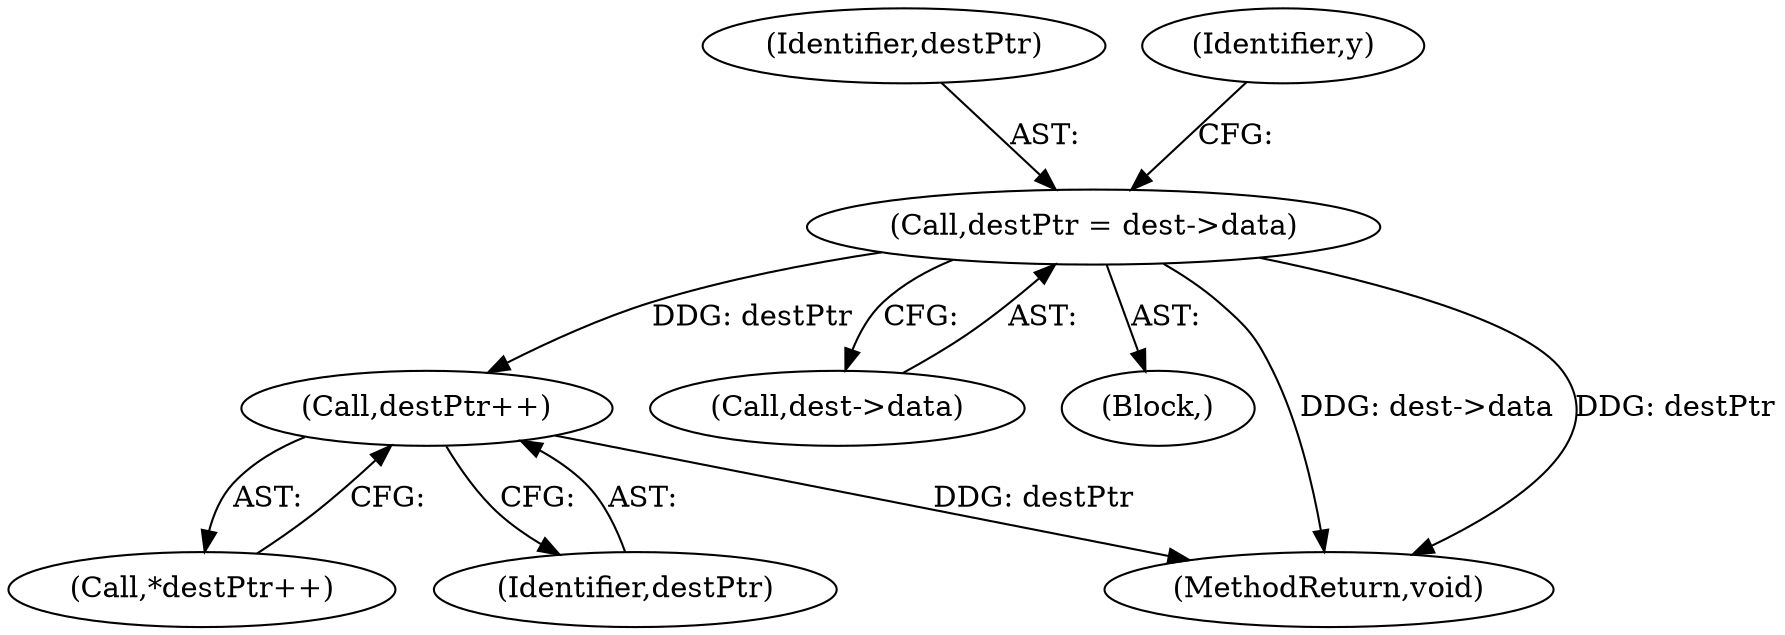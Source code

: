 digraph "1_poppler_957aa252912cde85d76c41e9710b33425a82b696@pointer" {
"1000166" [label="(Call,destPtr = dest->data)"];
"1000282" [label="(Call,destPtr++)"];
"1000168" [label="(Call,dest->data)"];
"1000282" [label="(Call,destPtr++)"];
"1000281" [label="(Call,*destPtr++)"];
"1000283" [label="(Identifier,destPtr)"];
"1000166" [label="(Call,destPtr = dest->data)"];
"1000167" [label="(Identifier,destPtr)"];
"1000173" [label="(Identifier,y)"];
"1000162" [label="(Block,)"];
"1000291" [label="(MethodReturn,void)"];
"1000166" -> "1000162"  [label="AST: "];
"1000166" -> "1000168"  [label="CFG: "];
"1000167" -> "1000166"  [label="AST: "];
"1000168" -> "1000166"  [label="AST: "];
"1000173" -> "1000166"  [label="CFG: "];
"1000166" -> "1000291"  [label="DDG: dest->data"];
"1000166" -> "1000291"  [label="DDG: destPtr"];
"1000166" -> "1000282"  [label="DDG: destPtr"];
"1000282" -> "1000281"  [label="AST: "];
"1000282" -> "1000283"  [label="CFG: "];
"1000283" -> "1000282"  [label="AST: "];
"1000281" -> "1000282"  [label="CFG: "];
"1000282" -> "1000291"  [label="DDG: destPtr"];
}
